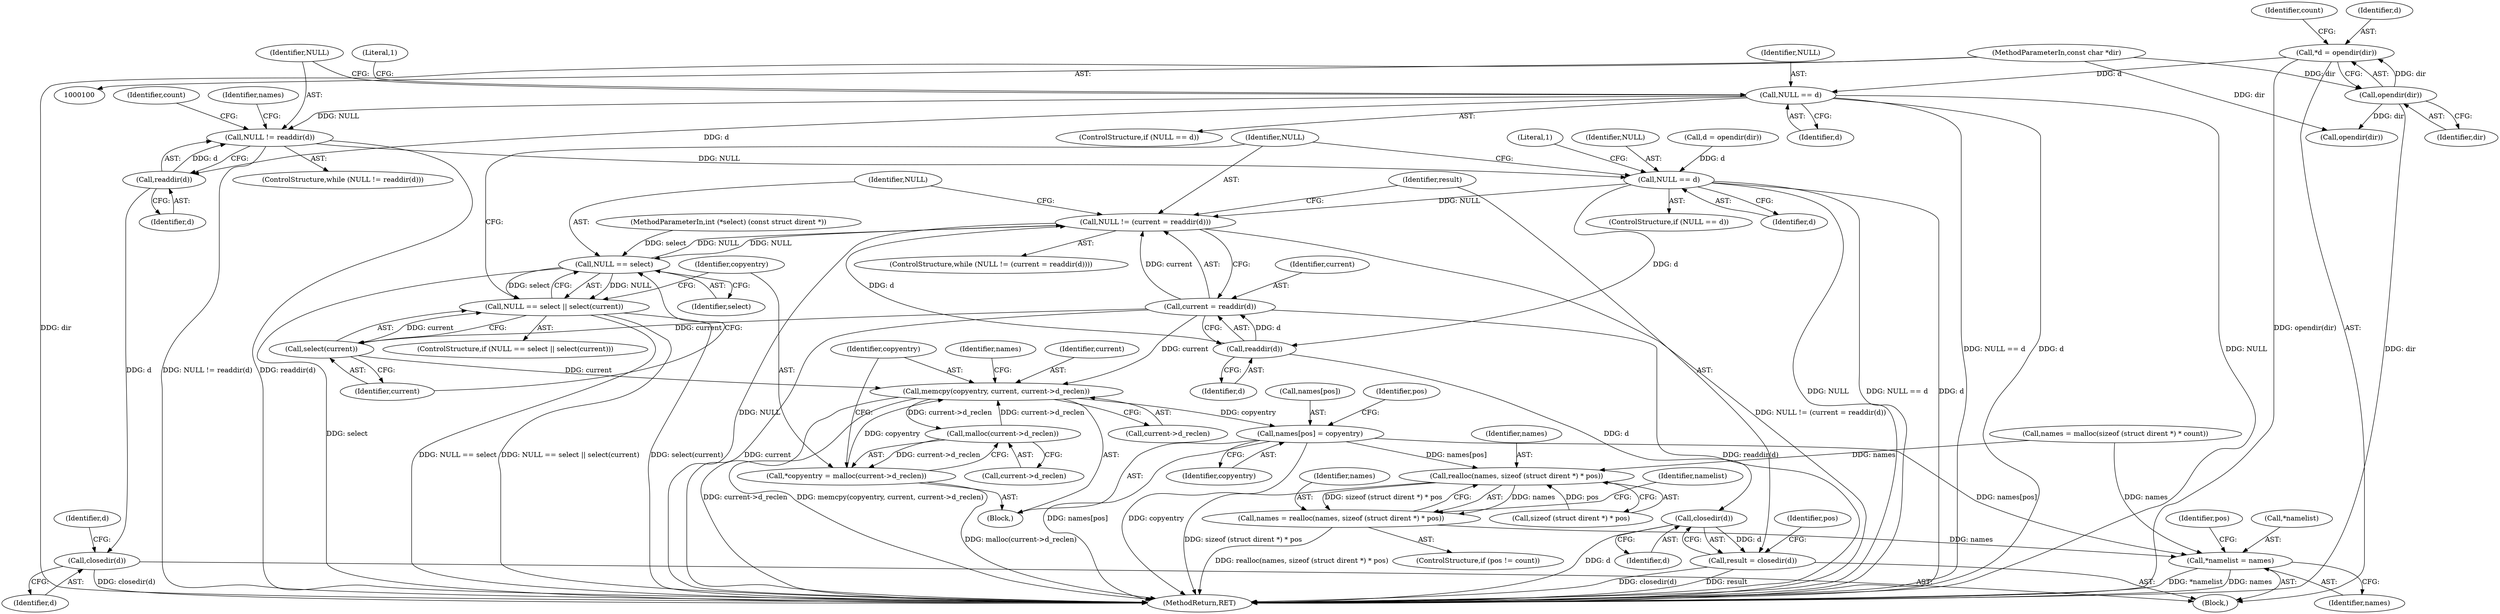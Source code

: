 digraph "1_boa_e139b87835994d007fbd64eead6c1455d7b8cf4e@API" {
"1000107" [label="(Call,*d = opendir(dir))"];
"1000109" [label="(Call,opendir(dir))"];
"1000101" [label="(MethodParameterIn,const char *dir)"];
"1000127" [label="(Call,NULL == d)"];
"1000134" [label="(Call,NULL != readdir(d))"];
"1000154" [label="(Call,NULL == d)"];
"1000161" [label="(Call,NULL != (current = readdir(d)))"];
"1000170" [label="(Call,NULL == select)"];
"1000169" [label="(Call,NULL == select || select(current))"];
"1000165" [label="(Call,readdir(d))"];
"1000163" [label="(Call,current = readdir(d))"];
"1000173" [label="(Call,select(current))"];
"1000183" [label="(Call,memcpy(copyentry, current, current->d_reclen))"];
"1000179" [label="(Call,malloc(current->d_reclen))"];
"1000177" [label="(Call,*copyentry = malloc(current->d_reclen))"];
"1000189" [label="(Call,names[pos] = copyentry)"];
"1000206" [label="(Call,realloc(names, sizeof (struct dirent *) * pos))"];
"1000204" [label="(Call,names = realloc(names, sizeof (struct dirent *) * pos))"];
"1000212" [label="(Call,*namelist = names)"];
"1000198" [label="(Call,closedir(d))"];
"1000196" [label="(Call,result = closedir(d))"];
"1000136" [label="(Call,readdir(d))"];
"1000147" [label="(Call,closedir(d))"];
"1000183" [label="(Call,memcpy(copyentry, current, current->d_reclen))"];
"1000173" [label="(Call,select(current))"];
"1000179" [label="(Call,malloc(current->d_reclen))"];
"1000169" [label="(Call,NULL == select || select(current))"];
"1000168" [label="(ControlStructure,if (NULL == select || select(current)))"];
"1000213" [label="(Call,*namelist)"];
"1000159" [label="(Literal,1)"];
"1000103" [label="(MethodParameterIn,int (*select) (const struct dirent *))"];
"1000151" [label="(Call,opendir(dir))"];
"1000141" [label="(Identifier,names)"];
"1000137" [label="(Identifier,d)"];
"1000172" [label="(Identifier,select)"];
"1000189" [label="(Call,names[pos] = copyentry)"];
"1000155" [label="(Identifier,NULL)"];
"1000204" [label="(Call,names = realloc(names, sizeof (struct dirent *) * pos))"];
"1000175" [label="(Block,)"];
"1000153" [label="(ControlStructure,if (NULL == d))"];
"1000191" [label="(Identifier,names)"];
"1000214" [label="(Identifier,namelist)"];
"1000156" [label="(Identifier,d)"];
"1000101" [label="(MethodParameterIn,const char *dir)"];
"1000174" [label="(Identifier,current)"];
"1000198" [label="(Call,closedir(d))"];
"1000163" [label="(Call,current = readdir(d))"];
"1000115" [label="(Identifier,count)"];
"1000162" [label="(Identifier,NULL)"];
"1000136" [label="(Call,readdir(d))"];
"1000171" [label="(Identifier,NULL)"];
"1000190" [label="(Call,names[pos])"];
"1000132" [label="(Literal,1)"];
"1000160" [label="(ControlStructure,while (NULL != (current = readdir(d))))"];
"1000195" [label="(Identifier,pos)"];
"1000140" [label="(Call,names = malloc(sizeof (struct dirent *) * count))"];
"1000127" [label="(Call,NULL == d)"];
"1000165" [label="(Call,readdir(d))"];
"1000166" [label="(Identifier,d)"];
"1000134" [label="(Call,NULL != readdir(d))"];
"1000217" [label="(Identifier,pos)"];
"1000128" [label="(Identifier,NULL)"];
"1000206" [label="(Call,realloc(names, sizeof (struct dirent *) * pos))"];
"1000126" [label="(ControlStructure,if (NULL == d))"];
"1000135" [label="(Identifier,NULL)"];
"1000110" [label="(Identifier,dir)"];
"1000196" [label="(Call,result = closedir(d))"];
"1000154" [label="(Call,NULL == d)"];
"1000109" [label="(Call,opendir(dir))"];
"1000185" [label="(Identifier,current)"];
"1000177" [label="(Call,*copyentry = malloc(current->d_reclen))"];
"1000212" [label="(Call,*namelist = names)"];
"1000200" [label="(ControlStructure,if (pos != count))"];
"1000105" [label="(Block,)"];
"1000202" [label="(Identifier,pos)"];
"1000139" [label="(Identifier,count)"];
"1000218" [label="(MethodReturn,RET)"];
"1000133" [label="(ControlStructure,while (NULL != readdir(d)))"];
"1000147" [label="(Call,closedir(d))"];
"1000170" [label="(Call,NULL == select)"];
"1000150" [label="(Identifier,d)"];
"1000164" [label="(Identifier,current)"];
"1000186" [label="(Call,current->d_reclen)"];
"1000149" [label="(Call,d = opendir(dir))"];
"1000180" [label="(Call,current->d_reclen)"];
"1000215" [label="(Identifier,names)"];
"1000178" [label="(Identifier,copyentry)"];
"1000205" [label="(Identifier,names)"];
"1000108" [label="(Identifier,d)"];
"1000107" [label="(Call,*d = opendir(dir))"];
"1000161" [label="(Call,NULL != (current = readdir(d)))"];
"1000148" [label="(Identifier,d)"];
"1000129" [label="(Identifier,d)"];
"1000197" [label="(Identifier,result)"];
"1000193" [label="(Identifier,copyentry)"];
"1000208" [label="(Call,sizeof (struct dirent *) * pos)"];
"1000207" [label="(Identifier,names)"];
"1000199" [label="(Identifier,d)"];
"1000184" [label="(Identifier,copyentry)"];
"1000107" -> "1000105"  [label="AST: "];
"1000107" -> "1000109"  [label="CFG: "];
"1000108" -> "1000107"  [label="AST: "];
"1000109" -> "1000107"  [label="AST: "];
"1000115" -> "1000107"  [label="CFG: "];
"1000107" -> "1000218"  [label="DDG: opendir(dir)"];
"1000109" -> "1000107"  [label="DDG: dir"];
"1000107" -> "1000127"  [label="DDG: d"];
"1000109" -> "1000110"  [label="CFG: "];
"1000110" -> "1000109"  [label="AST: "];
"1000109" -> "1000218"  [label="DDG: dir"];
"1000101" -> "1000109"  [label="DDG: dir"];
"1000109" -> "1000151"  [label="DDG: dir"];
"1000101" -> "1000100"  [label="AST: "];
"1000101" -> "1000218"  [label="DDG: dir"];
"1000101" -> "1000151"  [label="DDG: dir"];
"1000127" -> "1000126"  [label="AST: "];
"1000127" -> "1000129"  [label="CFG: "];
"1000128" -> "1000127"  [label="AST: "];
"1000129" -> "1000127"  [label="AST: "];
"1000132" -> "1000127"  [label="CFG: "];
"1000135" -> "1000127"  [label="CFG: "];
"1000127" -> "1000218"  [label="DDG: NULL == d"];
"1000127" -> "1000218"  [label="DDG: d"];
"1000127" -> "1000218"  [label="DDG: NULL"];
"1000127" -> "1000134"  [label="DDG: NULL"];
"1000127" -> "1000136"  [label="DDG: d"];
"1000134" -> "1000133"  [label="AST: "];
"1000134" -> "1000136"  [label="CFG: "];
"1000135" -> "1000134"  [label="AST: "];
"1000136" -> "1000134"  [label="AST: "];
"1000139" -> "1000134"  [label="CFG: "];
"1000141" -> "1000134"  [label="CFG: "];
"1000134" -> "1000218"  [label="DDG: NULL != readdir(d)"];
"1000134" -> "1000218"  [label="DDG: readdir(d)"];
"1000136" -> "1000134"  [label="DDG: d"];
"1000134" -> "1000154"  [label="DDG: NULL"];
"1000154" -> "1000153"  [label="AST: "];
"1000154" -> "1000156"  [label="CFG: "];
"1000155" -> "1000154"  [label="AST: "];
"1000156" -> "1000154"  [label="AST: "];
"1000159" -> "1000154"  [label="CFG: "];
"1000162" -> "1000154"  [label="CFG: "];
"1000154" -> "1000218"  [label="DDG: NULL"];
"1000154" -> "1000218"  [label="DDG: NULL == d"];
"1000154" -> "1000218"  [label="DDG: d"];
"1000149" -> "1000154"  [label="DDG: d"];
"1000154" -> "1000161"  [label="DDG: NULL"];
"1000154" -> "1000165"  [label="DDG: d"];
"1000161" -> "1000160"  [label="AST: "];
"1000161" -> "1000163"  [label="CFG: "];
"1000162" -> "1000161"  [label="AST: "];
"1000163" -> "1000161"  [label="AST: "];
"1000171" -> "1000161"  [label="CFG: "];
"1000197" -> "1000161"  [label="CFG: "];
"1000161" -> "1000218"  [label="DDG: NULL"];
"1000161" -> "1000218"  [label="DDG: NULL != (current = readdir(d))"];
"1000170" -> "1000161"  [label="DDG: NULL"];
"1000163" -> "1000161"  [label="DDG: current"];
"1000165" -> "1000161"  [label="DDG: d"];
"1000161" -> "1000170"  [label="DDG: NULL"];
"1000170" -> "1000169"  [label="AST: "];
"1000170" -> "1000172"  [label="CFG: "];
"1000171" -> "1000170"  [label="AST: "];
"1000172" -> "1000170"  [label="AST: "];
"1000174" -> "1000170"  [label="CFG: "];
"1000169" -> "1000170"  [label="CFG: "];
"1000170" -> "1000218"  [label="DDG: select"];
"1000170" -> "1000169"  [label="DDG: NULL"];
"1000170" -> "1000169"  [label="DDG: select"];
"1000103" -> "1000170"  [label="DDG: select"];
"1000169" -> "1000168"  [label="AST: "];
"1000169" -> "1000173"  [label="CFG: "];
"1000173" -> "1000169"  [label="AST: "];
"1000162" -> "1000169"  [label="CFG: "];
"1000178" -> "1000169"  [label="CFG: "];
"1000169" -> "1000218"  [label="DDG: NULL == select || select(current)"];
"1000169" -> "1000218"  [label="DDG: select(current)"];
"1000169" -> "1000218"  [label="DDG: NULL == select"];
"1000173" -> "1000169"  [label="DDG: current"];
"1000165" -> "1000163"  [label="AST: "];
"1000165" -> "1000166"  [label="CFG: "];
"1000166" -> "1000165"  [label="AST: "];
"1000163" -> "1000165"  [label="CFG: "];
"1000165" -> "1000163"  [label="DDG: d"];
"1000165" -> "1000198"  [label="DDG: d"];
"1000164" -> "1000163"  [label="AST: "];
"1000163" -> "1000218"  [label="DDG: current"];
"1000163" -> "1000218"  [label="DDG: readdir(d)"];
"1000163" -> "1000173"  [label="DDG: current"];
"1000163" -> "1000183"  [label="DDG: current"];
"1000173" -> "1000174"  [label="CFG: "];
"1000174" -> "1000173"  [label="AST: "];
"1000173" -> "1000183"  [label="DDG: current"];
"1000183" -> "1000175"  [label="AST: "];
"1000183" -> "1000186"  [label="CFG: "];
"1000184" -> "1000183"  [label="AST: "];
"1000185" -> "1000183"  [label="AST: "];
"1000186" -> "1000183"  [label="AST: "];
"1000191" -> "1000183"  [label="CFG: "];
"1000183" -> "1000218"  [label="DDG: current->d_reclen"];
"1000183" -> "1000218"  [label="DDG: memcpy(copyentry, current, current->d_reclen)"];
"1000183" -> "1000179"  [label="DDG: current->d_reclen"];
"1000177" -> "1000183"  [label="DDG: copyentry"];
"1000179" -> "1000183"  [label="DDG: current->d_reclen"];
"1000183" -> "1000189"  [label="DDG: copyentry"];
"1000179" -> "1000177"  [label="AST: "];
"1000179" -> "1000180"  [label="CFG: "];
"1000180" -> "1000179"  [label="AST: "];
"1000177" -> "1000179"  [label="CFG: "];
"1000179" -> "1000177"  [label="DDG: current->d_reclen"];
"1000177" -> "1000175"  [label="AST: "];
"1000178" -> "1000177"  [label="AST: "];
"1000184" -> "1000177"  [label="CFG: "];
"1000177" -> "1000218"  [label="DDG: malloc(current->d_reclen)"];
"1000189" -> "1000175"  [label="AST: "];
"1000189" -> "1000193"  [label="CFG: "];
"1000190" -> "1000189"  [label="AST: "];
"1000193" -> "1000189"  [label="AST: "];
"1000195" -> "1000189"  [label="CFG: "];
"1000189" -> "1000218"  [label="DDG: names[pos]"];
"1000189" -> "1000218"  [label="DDG: copyentry"];
"1000189" -> "1000206"  [label="DDG: names[pos]"];
"1000189" -> "1000212"  [label="DDG: names[pos]"];
"1000206" -> "1000204"  [label="AST: "];
"1000206" -> "1000208"  [label="CFG: "];
"1000207" -> "1000206"  [label="AST: "];
"1000208" -> "1000206"  [label="AST: "];
"1000204" -> "1000206"  [label="CFG: "];
"1000206" -> "1000218"  [label="DDG: sizeof (struct dirent *) * pos"];
"1000206" -> "1000204"  [label="DDG: names"];
"1000206" -> "1000204"  [label="DDG: sizeof (struct dirent *) * pos"];
"1000140" -> "1000206"  [label="DDG: names"];
"1000208" -> "1000206"  [label="DDG: pos"];
"1000204" -> "1000200"  [label="AST: "];
"1000205" -> "1000204"  [label="AST: "];
"1000214" -> "1000204"  [label="CFG: "];
"1000204" -> "1000218"  [label="DDG: realloc(names, sizeof (struct dirent *) * pos)"];
"1000204" -> "1000212"  [label="DDG: names"];
"1000212" -> "1000105"  [label="AST: "];
"1000212" -> "1000215"  [label="CFG: "];
"1000213" -> "1000212"  [label="AST: "];
"1000215" -> "1000212"  [label="AST: "];
"1000217" -> "1000212"  [label="CFG: "];
"1000212" -> "1000218"  [label="DDG: *namelist"];
"1000212" -> "1000218"  [label="DDG: names"];
"1000140" -> "1000212"  [label="DDG: names"];
"1000198" -> "1000196"  [label="AST: "];
"1000198" -> "1000199"  [label="CFG: "];
"1000199" -> "1000198"  [label="AST: "];
"1000196" -> "1000198"  [label="CFG: "];
"1000198" -> "1000218"  [label="DDG: d"];
"1000198" -> "1000196"  [label="DDG: d"];
"1000196" -> "1000105"  [label="AST: "];
"1000197" -> "1000196"  [label="AST: "];
"1000202" -> "1000196"  [label="CFG: "];
"1000196" -> "1000218"  [label="DDG: result"];
"1000196" -> "1000218"  [label="DDG: closedir(d)"];
"1000136" -> "1000137"  [label="CFG: "];
"1000137" -> "1000136"  [label="AST: "];
"1000136" -> "1000147"  [label="DDG: d"];
"1000147" -> "1000105"  [label="AST: "];
"1000147" -> "1000148"  [label="CFG: "];
"1000148" -> "1000147"  [label="AST: "];
"1000150" -> "1000147"  [label="CFG: "];
"1000147" -> "1000218"  [label="DDG: closedir(d)"];
}

